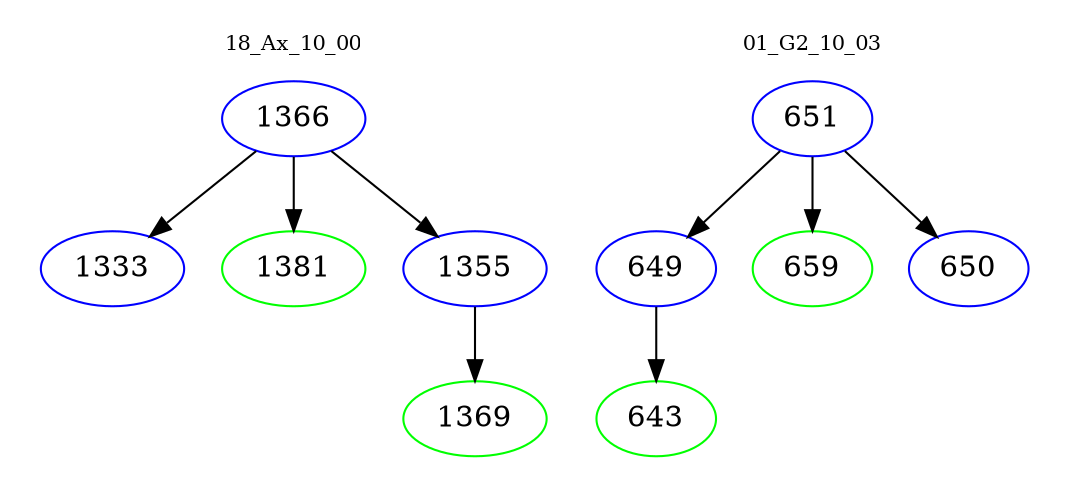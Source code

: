 digraph{
subgraph cluster_0 {
color = white
label = "18_Ax_10_00";
fontsize=10;
T0_1366 [label="1366", color="blue"]
T0_1366 -> T0_1333 [color="black"]
T0_1333 [label="1333", color="blue"]
T0_1366 -> T0_1381 [color="black"]
T0_1381 [label="1381", color="green"]
T0_1366 -> T0_1355 [color="black"]
T0_1355 [label="1355", color="blue"]
T0_1355 -> T0_1369 [color="black"]
T0_1369 [label="1369", color="green"]
}
subgraph cluster_1 {
color = white
label = "01_G2_10_03";
fontsize=10;
T1_651 [label="651", color="blue"]
T1_651 -> T1_649 [color="black"]
T1_649 [label="649", color="blue"]
T1_649 -> T1_643 [color="black"]
T1_643 [label="643", color="green"]
T1_651 -> T1_659 [color="black"]
T1_659 [label="659", color="green"]
T1_651 -> T1_650 [color="black"]
T1_650 [label="650", color="blue"]
}
}
